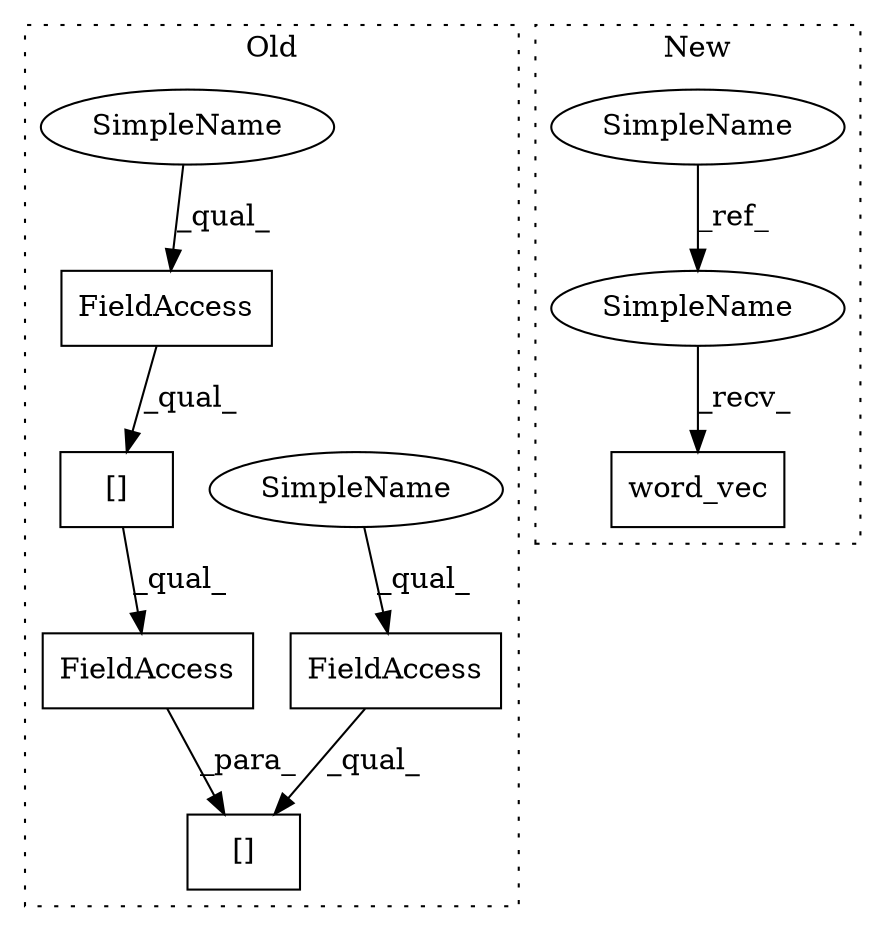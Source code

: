 digraph G {
subgraph cluster0 {
1 [label="[]" a="2" s="9529,9544" l="11,1" shape="box"];
3 [label="FieldAccess" a="22" s="9529" l="22" shape="box"];
4 [label="[]" a="2" s="9519,9551" l="10,1" shape="box"];
5 [label="FieldAccess" a="22" s="9519" l="9" shape="box"];
7 [label="FieldAccess" a="22" s="9529" l="10" shape="box"];
9 [label="SimpleName" a="42" s="9519" l="4" shape="ellipse"];
10 [label="SimpleName" a="42" s="9529" l="4" shape="ellipse"];
label = "Old";
style="dotted";
}
subgraph cluster1 {
2 [label="word_vec" a="32" s="9666,9680" l="9,1" shape="box"];
6 [label="SimpleName" a="42" s="9587" l="4" shape="ellipse"];
8 [label="SimpleName" a="42" s="9661" l="4" shape="ellipse"];
label = "New";
style="dotted";
}
1 -> 3 [label="_qual_"];
3 -> 4 [label="_para_"];
5 -> 4 [label="_qual_"];
6 -> 8 [label="_ref_"];
7 -> 1 [label="_qual_"];
8 -> 2 [label="_recv_"];
9 -> 5 [label="_qual_"];
10 -> 7 [label="_qual_"];
}